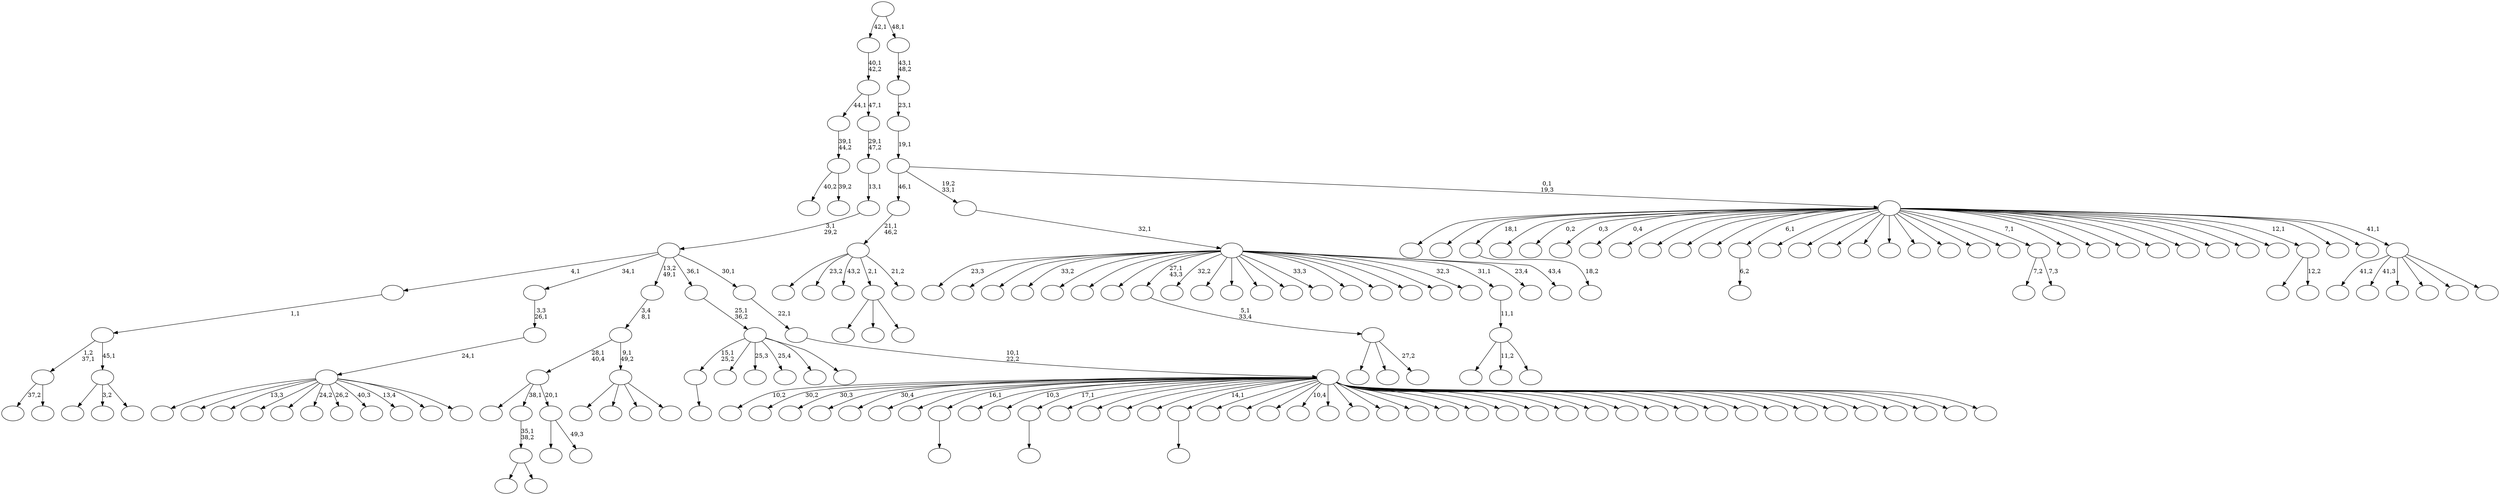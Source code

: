 digraph T {
	200 [label=""]
	199 [label=""]
	198 [label=""]
	197 [label=""]
	196 [label=""]
	195 [label=""]
	194 [label=""]
	193 [label=""]
	192 [label=""]
	191 [label=""]
	190 [label=""]
	189 [label=""]
	188 [label=""]
	187 [label=""]
	186 [label=""]
	185 [label=""]
	184 [label=""]
	183 [label=""]
	182 [label=""]
	181 [label=""]
	180 [label=""]
	179 [label=""]
	178 [label=""]
	177 [label=""]
	176 [label=""]
	175 [label=""]
	174 [label=""]
	173 [label=""]
	172 [label=""]
	171 [label=""]
	170 [label=""]
	169 [label=""]
	168 [label=""]
	167 [label=""]
	166 [label=""]
	165 [label=""]
	164 [label=""]
	163 [label=""]
	162 [label=""]
	161 [label=""]
	160 [label=""]
	159 [label=""]
	158 [label=""]
	157 [label=""]
	156 [label=""]
	155 [label=""]
	154 [label=""]
	153 [label=""]
	152 [label=""]
	151 [label=""]
	150 [label=""]
	149 [label=""]
	148 [label=""]
	147 [label=""]
	146 [label=""]
	145 [label=""]
	144 [label=""]
	143 [label=""]
	142 [label=""]
	141 [label=""]
	140 [label=""]
	139 [label=""]
	138 [label=""]
	137 [label=""]
	136 [label=""]
	135 [label=""]
	134 [label=""]
	133 [label=""]
	132 [label=""]
	131 [label=""]
	130 [label=""]
	129 [label=""]
	128 [label=""]
	127 [label=""]
	126 [label=""]
	125 [label=""]
	124 [label=""]
	123 [label=""]
	122 [label=""]
	121 [label=""]
	120 [label=""]
	119 [label=""]
	118 [label=""]
	117 [label=""]
	116 [label=""]
	115 [label=""]
	114 [label=""]
	113 [label=""]
	112 [label=""]
	111 [label=""]
	110 [label=""]
	109 [label=""]
	108 [label=""]
	107 [label=""]
	106 [label=""]
	105 [label=""]
	104 [label=""]
	103 [label=""]
	102 [label=""]
	101 [label=""]
	100 [label=""]
	99 [label=""]
	98 [label=""]
	97 [label=""]
	96 [label=""]
	95 [label=""]
	94 [label=""]
	93 [label=""]
	92 [label=""]
	91 [label=""]
	90 [label=""]
	89 [label=""]
	88 [label=""]
	87 [label=""]
	86 [label=""]
	85 [label=""]
	84 [label=""]
	83 [label=""]
	82 [label=""]
	81 [label=""]
	80 [label=""]
	79 [label=""]
	78 [label=""]
	77 [label=""]
	76 [label=""]
	75 [label=""]
	74 [label=""]
	73 [label=""]
	72 [label=""]
	71 [label=""]
	70 [label=""]
	69 [label=""]
	68 [label=""]
	67 [label=""]
	66 [label=""]
	65 [label=""]
	64 [label=""]
	63 [label=""]
	62 [label=""]
	61 [label=""]
	60 [label=""]
	59 [label=""]
	58 [label=""]
	57 [label=""]
	56 [label=""]
	55 [label=""]
	54 [label=""]
	53 [label=""]
	52 [label=""]
	51 [label=""]
	50 [label=""]
	49 [label=""]
	48 [label=""]
	47 [label=""]
	46 [label=""]
	45 [label=""]
	44 [label=""]
	43 [label=""]
	42 [label=""]
	41 [label=""]
	40 [label=""]
	39 [label=""]
	38 [label=""]
	37 [label=""]
	36 [label=""]
	35 [label=""]
	34 [label=""]
	33 [label=""]
	32 [label=""]
	31 [label=""]
	30 [label=""]
	29 [label=""]
	28 [label=""]
	27 [label=""]
	26 [label=""]
	25 [label=""]
	24 [label=""]
	23 [label=""]
	22 [label=""]
	21 [label=""]
	20 [label=""]
	19 [label=""]
	18 [label=""]
	17 [label=""]
	16 [label=""]
	15 [label=""]
	14 [label=""]
	13 [label=""]
	12 [label=""]
	11 [label=""]
	10 [label=""]
	9 [label=""]
	8 [label=""]
	7 [label=""]
	6 [label=""]
	5 [label=""]
	4 [label=""]
	3 [label=""]
	2 [label=""]
	1 [label=""]
	0 [label=""]
	186 -> 187 [label="18,2"]
	174 -> 175 [label=""]
	170 -> 171 [label=""]
	163 -> 164 [label=""]
	148 -> 162 [label=""]
	148 -> 151 [label=""]
	148 -> 149 [label="27,2"]
	147 -> 148 [label="5,1\n33,4"]
	141 -> 142 [label="6,2"]
	132 -> 133 [label=""]
	104 -> 124 [label="37,2"]
	104 -> 105 [label=""]
	95 -> 184 [label="40,2"]
	95 -> 96 [label="39,2"]
	94 -> 95 [label="39,1\n44,2"]
	92 -> 129 [label="7,2"]
	92 -> 93 [label="7,3"]
	83 -> 178 [label=""]
	83 -> 110 [label="3,2"]
	83 -> 84 [label=""]
	82 -> 104 [label="1,2\n37,1"]
	82 -> 83 [label="45,1"]
	81 -> 82 [label="1,1"]
	74 -> 121 [label=""]
	74 -> 75 [label=""]
	73 -> 74 [label="35,1\n38,2"]
	68 -> 198 [label=""]
	68 -> 197 [label=""]
	68 -> 194 [label="13,3"]
	68 -> 192 [label=""]
	68 -> 176 [label=""]
	68 -> 156 [label="24,2"]
	68 -> 144 [label="26,2"]
	68 -> 131 [label="40,3"]
	68 -> 116 [label="13,4"]
	68 -> 112 [label=""]
	68 -> 69 [label=""]
	67 -> 68 [label="24,1"]
	66 -> 67 [label="3,3\n26,1"]
	56 -> 137 [label=""]
	56 -> 57 [label="49,3"]
	55 -> 102 [label=""]
	55 -> 73 [label="38,1"]
	55 -> 56 [label="20,1"]
	47 -> 177 [label=""]
	47 -> 118 [label=""]
	47 -> 48 [label=""]
	44 -> 179 [label=""]
	44 -> 125 [label=""]
	44 -> 64 [label=""]
	44 -> 45 [label=""]
	43 -> 55 [label="28,1\n40,4"]
	43 -> 44 [label="9,1\n49,2"]
	42 -> 43 [label="3,4\n8,1"]
	36 -> 59 [label=""]
	36 -> 37 [label="12,2"]
	34 -> 136 [label=""]
	34 -> 86 [label="11,2"]
	34 -> 35 [label=""]
	33 -> 34 [label="11,1"]
	27 -> 159 [label=""]
	27 -> 123 [label="23,2"]
	27 -> 80 [label="43,2"]
	27 -> 47 [label="2,1"]
	27 -> 28 [label="21,2"]
	26 -> 27 [label="21,1\n46,2"]
	23 -> 174 [label="15,1\n25,2"]
	23 -> 111 [label=""]
	23 -> 97 [label="25,3"]
	23 -> 85 [label="25,4"]
	23 -> 29 [label=""]
	23 -> 24 [label=""]
	22 -> 23 [label="25,1\n36,2"]
	20 -> 199 [label="10,2"]
	20 -> 190 [label="30,2"]
	20 -> 183 [label="30,3"]
	20 -> 181 [label=""]
	20 -> 180 [label="30,4"]
	20 -> 173 [label=""]
	20 -> 172 [label=""]
	20 -> 170 [label="16,1"]
	20 -> 167 [label=""]
	20 -> 165 [label="10,3"]
	20 -> 163 [label="17,1"]
	20 -> 161 [label=""]
	20 -> 154 [label=""]
	20 -> 153 [label=""]
	20 -> 135 [label=""]
	20 -> 132 [label="14,1"]
	20 -> 128 [label=""]
	20 -> 122 [label=""]
	20 -> 119 [label=""]
	20 -> 117 [label="10,4"]
	20 -> 115 [label=""]
	20 -> 113 [label=""]
	20 -> 107 [label=""]
	20 -> 103 [label=""]
	20 -> 101 [label=""]
	20 -> 99 [label=""]
	20 -> 98 [label=""]
	20 -> 91 [label=""]
	20 -> 90 [label=""]
	20 -> 76 [label=""]
	20 -> 70 [label=""]
	20 -> 58 [label=""]
	20 -> 54 [label=""]
	20 -> 53 [label=""]
	20 -> 52 [label=""]
	20 -> 49 [label=""]
	20 -> 41 [label=""]
	20 -> 40 [label=""]
	20 -> 39 [label=""]
	20 -> 38 [label=""]
	20 -> 31 [label=""]
	20 -> 25 [label=""]
	20 -> 21 [label=""]
	19 -> 20 [label="10,1\n22,2"]
	18 -> 19 [label="22,1"]
	17 -> 81 [label="4,1"]
	17 -> 66 [label="34,1"]
	17 -> 42 [label="13,2\n49,1"]
	17 -> 22 [label="36,1"]
	17 -> 18 [label="30,1"]
	16 -> 17 [label="3,1\n29,2"]
	15 -> 16 [label="13,1"]
	14 -> 15 [label="29,1\n47,2"]
	13 -> 94 [label="44,1"]
	13 -> 14 [label="47,1"]
	12 -> 13 [label="40,1\n42,2"]
	9 -> 196 [label="23,3"]
	9 -> 193 [label=""]
	9 -> 191 [label=""]
	9 -> 188 [label="33,2"]
	9 -> 185 [label=""]
	9 -> 157 [label=""]
	9 -> 150 [label=""]
	9 -> 147 [label="27,1\n43,3"]
	9 -> 146 [label="32,2"]
	9 -> 127 [label=""]
	9 -> 100 [label=""]
	9 -> 89 [label=""]
	9 -> 88 [label=""]
	9 -> 87 [label="33,3"]
	9 -> 72 [label=""]
	9 -> 71 [label=""]
	9 -> 63 [label=""]
	9 -> 62 [label=""]
	9 -> 51 [label="32,3"]
	9 -> 33 [label="31,1"]
	9 -> 11 [label="23,4"]
	9 -> 10 [label="43,4"]
	8 -> 9 [label="32,1"]
	6 -> 200 [label="41,2"]
	6 -> 160 [label="41,3"]
	6 -> 152 [label=""]
	6 -> 134 [label=""]
	6 -> 106 [label=""]
	6 -> 7 [label=""]
	5 -> 195 [label=""]
	5 -> 189 [label=""]
	5 -> 186 [label="18,1"]
	5 -> 182 [label=""]
	5 -> 169 [label="0,2"]
	5 -> 168 [label="0,3"]
	5 -> 166 [label="0,4"]
	5 -> 158 [label=""]
	5 -> 155 [label=""]
	5 -> 145 [label=""]
	5 -> 143 [label=""]
	5 -> 141 [label="6,1"]
	5 -> 140 [label=""]
	5 -> 139 [label=""]
	5 -> 138 [label=""]
	5 -> 130 [label=""]
	5 -> 126 [label=""]
	5 -> 120 [label=""]
	5 -> 114 [label=""]
	5 -> 109 [label=""]
	5 -> 108 [label=""]
	5 -> 92 [label="7,1"]
	5 -> 79 [label=""]
	5 -> 78 [label=""]
	5 -> 77 [label=""]
	5 -> 65 [label=""]
	5 -> 61 [label=""]
	5 -> 60 [label=""]
	5 -> 50 [label=""]
	5 -> 46 [label=""]
	5 -> 36 [label="12,1"]
	5 -> 32 [label=""]
	5 -> 30 [label=""]
	5 -> 6 [label="41,1"]
	4 -> 26 [label="46,1"]
	4 -> 8 [label="19,2\n33,1"]
	4 -> 5 [label="0,1\n19,3"]
	3 -> 4 [label="19,1"]
	2 -> 3 [label="23,1"]
	1 -> 2 [label="43,1\n48,2"]
	0 -> 12 [label="42,1"]
	0 -> 1 [label="48,1"]
}
